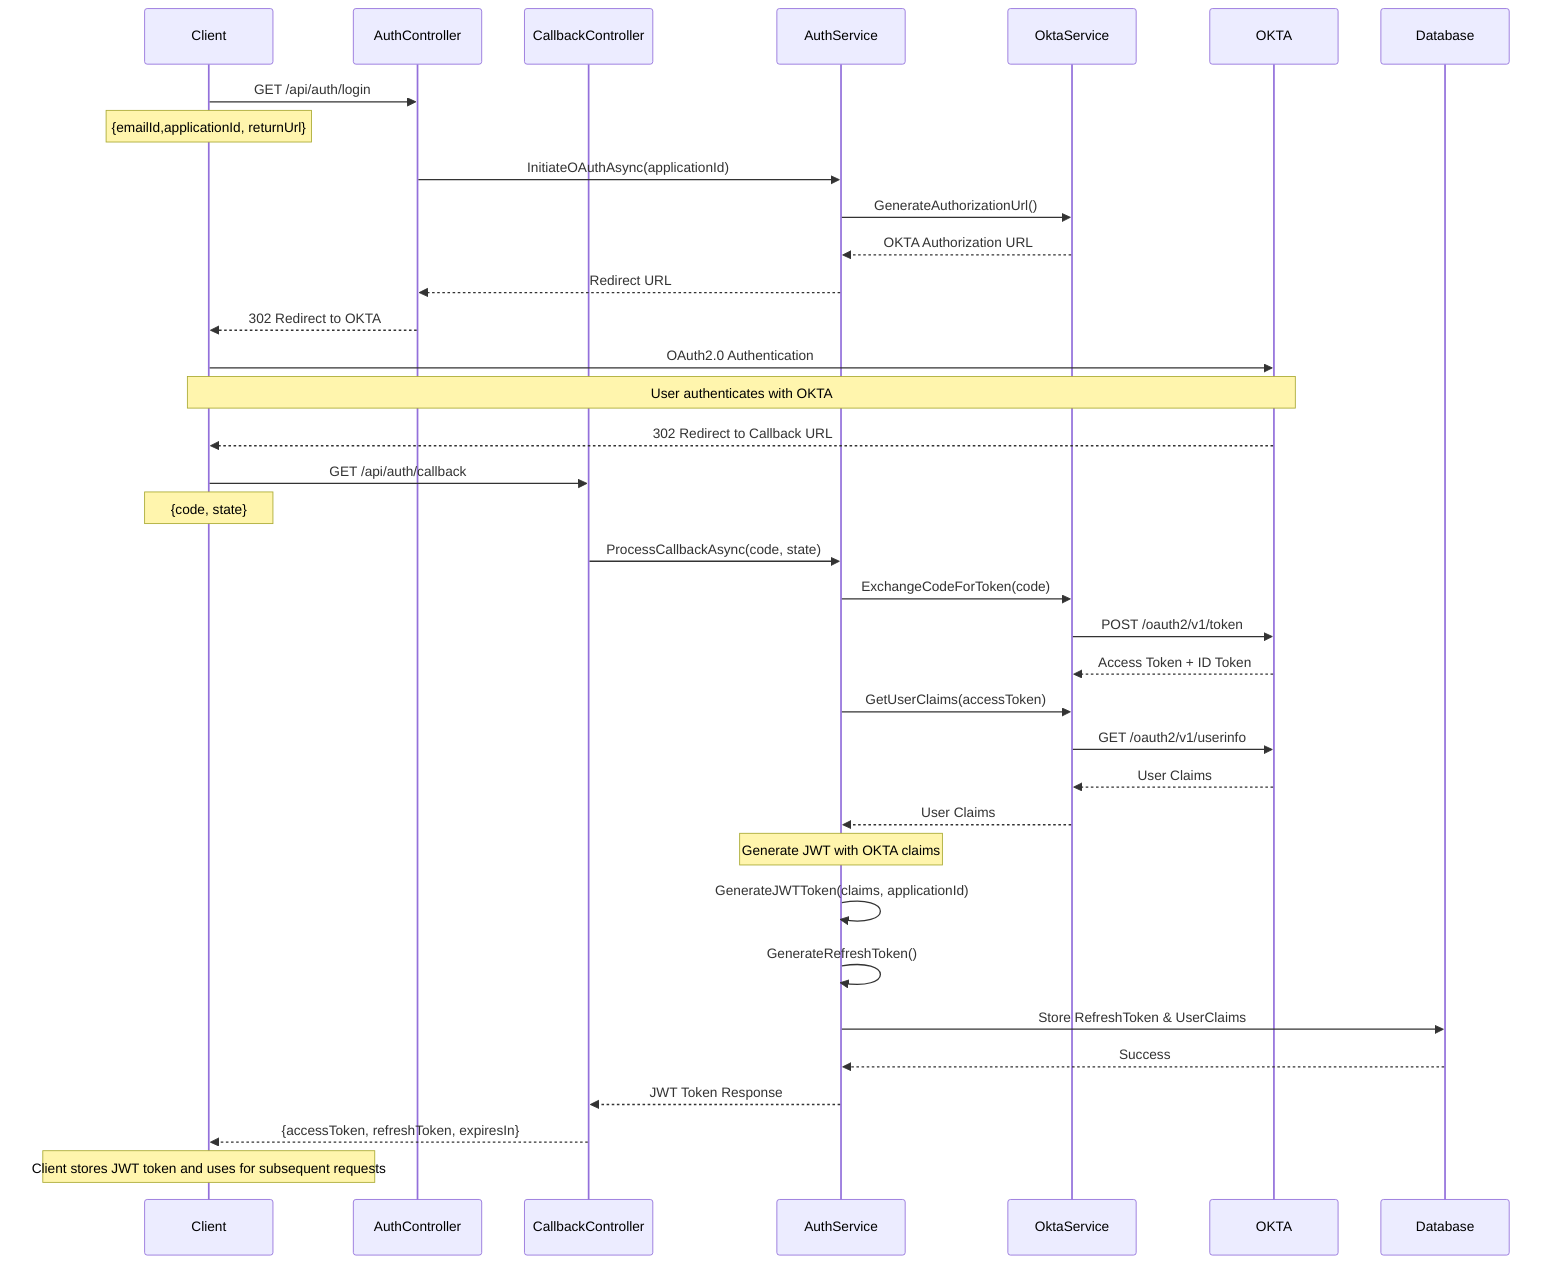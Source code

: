 sequenceDiagram
  participant Client as Client
  participant AuthController as AuthController
  participant CallbackController as CallbackController
  participant AuthService as AuthService
  participant OktaService as OktaService
  participant OKTA as OKTA
  participant Database as Database

  Client ->> AuthController: GET /api/auth/login
  Note over Client: {emailId,applicationId, returnUrl}
  AuthController ->> AuthService: InitiateOAuthAsync(applicationId)
  AuthService ->> OktaService: GenerateAuthorizationUrl()
  OktaService -->> AuthService: OKTA Authorization URL
  AuthService -->> AuthController: Redirect URL
  AuthController -->> Client: 302 Redirect to OKTA
  Client ->> OKTA: OAuth2.0 Authentication
  Note over Client, OKTA: User authenticates with OKTA
  OKTA -->> Client: 302 Redirect to Callback URL
  Client ->> CallbackController: GET /api/auth/callback
  Note over Client: {code, state}
  CallbackController ->> AuthService: ProcessCallbackAsync(code, state)
  AuthService ->> OktaService: ExchangeCodeForToken(code)
  OktaService ->> OKTA: POST /oauth2/v1/token
  OKTA -->> OktaService: Access Token + ID Token
  AuthService ->> OktaService: GetUserClaims(accessToken)
  OktaService ->> OKTA: GET /oauth2/v1/userinfo
  OKTA -->> OktaService: User Claims
  OktaService -->> AuthService: User Claims
  Note over AuthService: Generate JWT with OKTA claims
  AuthService ->> AuthService: GenerateJWTToken(claims, applicationId)
  AuthService ->> AuthService: GenerateRefreshToken()
  AuthService ->> Database: Store RefreshToken & UserClaims
  Database -->> AuthService: Success
  AuthService -->> CallbackController: JWT Token Response
  CallbackController -->> Client: {accessToken, refreshToken, expiresIn}
  Note over Client: Client stores JWT token and uses for subsequent requests